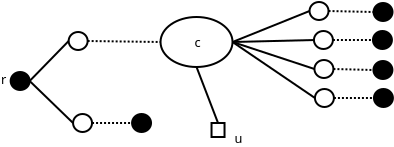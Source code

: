 <?xml version="1.0" encoding="UTF-8"?>
<dia:diagram xmlns:dia="http://www.lysator.liu.se/~alla/dia/">
  <dia:layer name="Hintergrund" visible="true">
    <dia:object type="Standard - Ellipse" version="0" id="O0">
      <dia:attribute name="obj_pos">
        <dia:point val="11.494,8.85"/>
      </dia:attribute>
      <dia:attribute name="obj_bb">
        <dia:rectangle val="11.444,8.8;15.144,11.4"/>
      </dia:attribute>
      <dia:attribute name="elem_corner">
        <dia:point val="11.494,8.85"/>
      </dia:attribute>
      <dia:attribute name="elem_width">
        <dia:real val="3.6"/>
      </dia:attribute>
      <dia:attribute name="elem_height">
        <dia:real val="2.5"/>
      </dia:attribute>
    </dia:object>
    <dia:object type="Standard - Ellipse" version="0" id="O1">
      <dia:attribute name="obj_pos">
        <dia:point val="4,11.6"/>
      </dia:attribute>
      <dia:attribute name="obj_bb">
        <dia:rectangle val="3.95,11.55;5,12.55"/>
      </dia:attribute>
      <dia:attribute name="elem_corner">
        <dia:point val="4,11.6"/>
      </dia:attribute>
      <dia:attribute name="elem_width">
        <dia:real val="0.95"/>
      </dia:attribute>
      <dia:attribute name="elem_height">
        <dia:real val="0.9"/>
      </dia:attribute>
      <dia:attribute name="inner_color">
        <dia:color val="#000000"/>
      </dia:attribute>
    </dia:object>
    <dia:object type="Standard - Ellipse" version="0" id="O2">
      <dia:attribute name="obj_pos">
        <dia:point val="6.9,9.6"/>
      </dia:attribute>
      <dia:attribute name="obj_bb">
        <dia:rectangle val="6.85,9.55;7.9,10.55"/>
      </dia:attribute>
      <dia:attribute name="elem_corner">
        <dia:point val="6.9,9.6"/>
      </dia:attribute>
      <dia:attribute name="elem_width">
        <dia:real val="0.95"/>
      </dia:attribute>
      <dia:attribute name="elem_height">
        <dia:real val="0.9"/>
      </dia:attribute>
    </dia:object>
    <dia:object type="Standard - Line" version="0" id="O3">
      <dia:attribute name="obj_pos">
        <dia:point val="4.95,12.05"/>
      </dia:attribute>
      <dia:attribute name="obj_bb">
        <dia:rectangle val="4.879,9.979;6.971,12.121"/>
      </dia:attribute>
      <dia:attribute name="conn_endpoints">
        <dia:point val="4.95,12.05"/>
        <dia:point val="6.9,10.05"/>
      </dia:attribute>
      <dia:attribute name="numcp">
        <dia:int val="1"/>
      </dia:attribute>
      <dia:connections>
        <dia:connection handle="0" to="O1" connection="4"/>
        <dia:connection handle="1" to="O2" connection="3"/>
      </dia:connections>
    </dia:object>
    <dia:object type="Standard - Line" version="0" id="O4">
      <dia:attribute name="obj_pos">
        <dia:point val="7.85,10.05"/>
      </dia:attribute>
      <dia:attribute name="obj_bb">
        <dia:rectangle val="7.799,9.999;11.545,10.151"/>
      </dia:attribute>
      <dia:attribute name="conn_endpoints">
        <dia:point val="7.85,10.05"/>
        <dia:point val="11.494,10.1"/>
      </dia:attribute>
      <dia:attribute name="numcp">
        <dia:int val="1"/>
      </dia:attribute>
      <dia:attribute name="line_style">
        <dia:enum val="4"/>
      </dia:attribute>
      <dia:connections>
        <dia:connection handle="0" to="O2" connection="4"/>
        <dia:connection handle="1" to="O0" connection="3"/>
      </dia:connections>
    </dia:object>
    <dia:object type="Standard - Ellipse" version="0" id="O5">
      <dia:attribute name="obj_pos">
        <dia:point val="7.12,13.7"/>
      </dia:attribute>
      <dia:attribute name="obj_bb">
        <dia:rectangle val="7.07,13.65;8.12,14.65"/>
      </dia:attribute>
      <dia:attribute name="elem_corner">
        <dia:point val="7.12,13.7"/>
      </dia:attribute>
      <dia:attribute name="elem_width">
        <dia:real val="0.95"/>
      </dia:attribute>
      <dia:attribute name="elem_height">
        <dia:real val="0.9"/>
      </dia:attribute>
    </dia:object>
    <dia:object type="Standard - Ellipse" version="0" id="O6">
      <dia:attribute name="obj_pos">
        <dia:point val="10.07,13.7"/>
      </dia:attribute>
      <dia:attribute name="obj_bb">
        <dia:rectangle val="10.02,13.65;11.07,14.65"/>
      </dia:attribute>
      <dia:attribute name="elem_corner">
        <dia:point val="10.07,13.7"/>
      </dia:attribute>
      <dia:attribute name="elem_width">
        <dia:real val="0.95"/>
      </dia:attribute>
      <dia:attribute name="elem_height">
        <dia:real val="0.9"/>
      </dia:attribute>
      <dia:attribute name="inner_color">
        <dia:color val="#000000"/>
      </dia:attribute>
    </dia:object>
    <dia:object type="Standard - Line" version="0" id="O7">
      <dia:attribute name="obj_pos">
        <dia:point val="4.95,12.05"/>
      </dia:attribute>
      <dia:attribute name="obj_bb">
        <dia:rectangle val="4.879,11.979;7.19,14.221"/>
      </dia:attribute>
      <dia:attribute name="conn_endpoints">
        <dia:point val="4.95,12.05"/>
        <dia:point val="7.12,14.15"/>
      </dia:attribute>
      <dia:attribute name="numcp">
        <dia:int val="1"/>
      </dia:attribute>
      <dia:connections>
        <dia:connection handle="0" to="O1" connection="4"/>
        <dia:connection handle="1" to="O5" connection="3"/>
      </dia:connections>
    </dia:object>
    <dia:object type="Standard - Line" version="0" id="O8">
      <dia:attribute name="obj_pos">
        <dia:point val="8.07,14.15"/>
      </dia:attribute>
      <dia:attribute name="obj_bb">
        <dia:rectangle val="8.02,14.1;10.12,14.2"/>
      </dia:attribute>
      <dia:attribute name="conn_endpoints">
        <dia:point val="8.07,14.15"/>
        <dia:point val="10.07,14.15"/>
      </dia:attribute>
      <dia:attribute name="numcp">
        <dia:int val="1"/>
      </dia:attribute>
      <dia:attribute name="line_style">
        <dia:enum val="4"/>
      </dia:attribute>
      <dia:connections>
        <dia:connection handle="0" to="O5" connection="4"/>
        <dia:connection handle="1" to="O6" connection="3"/>
      </dia:connections>
    </dia:object>
    <dia:object type="Standard - Text" version="0" id="O9">
      <dia:attribute name="obj_pos">
        <dia:point val="3.65,12.2"/>
      </dia:attribute>
      <dia:attribute name="obj_bb">
        <dia:rectangle val="3.544,11.587;3.756,12.387"/>
      </dia:attribute>
      <dia:attribute name="text">
        <dia:composite type="text">
          <dia:attribute name="string">
            <dia:string>#r#</dia:string>
          </dia:attribute>
          <dia:attribute name="font">
            <dia:font name="Helvetica"/>
          </dia:attribute>
          <dia:attribute name="height">
            <dia:real val="0.8"/>
          </dia:attribute>
          <dia:attribute name="pos">
            <dia:point val="3.65,12.2"/>
          </dia:attribute>
          <dia:attribute name="color">
            <dia:color val="#000000"/>
          </dia:attribute>
          <dia:attribute name="alignment">
            <dia:enum val="1"/>
          </dia:attribute>
        </dia:composite>
      </dia:attribute>
    </dia:object>
    <dia:object type="Standard - Text" version="0" id="O10">
      <dia:attribute name="obj_pos">
        <dia:point val="13.344,10.35"/>
      </dia:attribute>
      <dia:attribute name="obj_bb">
        <dia:rectangle val="13.168,9.687;13.57,10.637"/>
      </dia:attribute>
      <dia:attribute name="text">
        <dia:composite type="text">
          <dia:attribute name="string">
            <dia:string>#c#</dia:string>
          </dia:attribute>
          <dia:attribute name="font">
            <dia:font name="Helvetica"/>
          </dia:attribute>
          <dia:attribute name="height">
            <dia:real val="0.8"/>
          </dia:attribute>
          <dia:attribute name="pos">
            <dia:point val="13.344,10.35"/>
          </dia:attribute>
          <dia:attribute name="color">
            <dia:color val="#000000"/>
          </dia:attribute>
          <dia:attribute name="alignment">
            <dia:enum val="1"/>
          </dia:attribute>
        </dia:composite>
      </dia:attribute>
    </dia:object>
    <dia:object type="Standard - Line" version="0" id="O11">
      <dia:attribute name="obj_pos">
        <dia:point val="18.944,8.55"/>
      </dia:attribute>
      <dia:attribute name="obj_bb">
        <dia:rectangle val="15.029,8.485;19.009,10.165"/>
      </dia:attribute>
      <dia:attribute name="conn_endpoints">
        <dia:point val="18.944,8.55"/>
        <dia:point val="15.094,10.1"/>
      </dia:attribute>
      <dia:attribute name="numcp">
        <dia:int val="1"/>
      </dia:attribute>
      <dia:connections>
        <dia:connection handle="0" to="O12" connection="3"/>
        <dia:connection handle="1" to="O0" connection="4"/>
      </dia:connections>
    </dia:object>
    <dia:object type="Standard - Ellipse" version="0" id="O12">
      <dia:attribute name="obj_pos">
        <dia:point val="18.944,8.1"/>
      </dia:attribute>
      <dia:attribute name="obj_bb">
        <dia:rectangle val="18.894,8.05;19.944,9.05"/>
      </dia:attribute>
      <dia:attribute name="elem_corner">
        <dia:point val="18.944,8.1"/>
      </dia:attribute>
      <dia:attribute name="elem_width">
        <dia:real val="0.95"/>
      </dia:attribute>
      <dia:attribute name="elem_height">
        <dia:real val="0.9"/>
      </dia:attribute>
    </dia:object>
    <dia:object type="Standard - Ellipse" version="0" id="O13">
      <dia:attribute name="obj_pos">
        <dia:point val="22.144,8.15"/>
      </dia:attribute>
      <dia:attribute name="obj_bb">
        <dia:rectangle val="22.094,8.1;23.144,9.1"/>
      </dia:attribute>
      <dia:attribute name="elem_corner">
        <dia:point val="22.144,8.15"/>
      </dia:attribute>
      <dia:attribute name="elem_width">
        <dia:real val="0.95"/>
      </dia:attribute>
      <dia:attribute name="elem_height">
        <dia:real val="0.9"/>
      </dia:attribute>
      <dia:attribute name="inner_color">
        <dia:color val="#000000"/>
      </dia:attribute>
    </dia:object>
    <dia:object type="Standard - Line" version="0" id="O14">
      <dia:attribute name="obj_pos">
        <dia:point val="19.894,8.55"/>
      </dia:attribute>
      <dia:attribute name="obj_bb">
        <dia:rectangle val="19.843,8.499;22.195,8.651"/>
      </dia:attribute>
      <dia:attribute name="conn_endpoints">
        <dia:point val="19.894,8.55"/>
        <dia:point val="22.144,8.6"/>
      </dia:attribute>
      <dia:attribute name="numcp">
        <dia:int val="1"/>
      </dia:attribute>
      <dia:attribute name="line_style">
        <dia:enum val="4"/>
      </dia:attribute>
      <dia:connections>
        <dia:connection handle="0" to="O12" connection="4"/>
        <dia:connection handle="1" to="O13" connection="3"/>
      </dia:connections>
    </dia:object>
    <dia:object type="Standard - Ellipse" version="0" id="O15">
      <dia:attribute name="obj_pos">
        <dia:point val="19.164,9.55"/>
      </dia:attribute>
      <dia:attribute name="obj_bb">
        <dia:rectangle val="19.114,9.5;20.164,10.5"/>
      </dia:attribute>
      <dia:attribute name="elem_corner">
        <dia:point val="19.164,9.55"/>
      </dia:attribute>
      <dia:attribute name="elem_width">
        <dia:real val="0.95"/>
      </dia:attribute>
      <dia:attribute name="elem_height">
        <dia:real val="0.9"/>
      </dia:attribute>
    </dia:object>
    <dia:object type="Standard - Ellipse" version="0" id="O16">
      <dia:attribute name="obj_pos">
        <dia:point val="22.114,9.55"/>
      </dia:attribute>
      <dia:attribute name="obj_bb">
        <dia:rectangle val="22.064,9.5;23.114,10.5"/>
      </dia:attribute>
      <dia:attribute name="elem_corner">
        <dia:point val="22.114,9.55"/>
      </dia:attribute>
      <dia:attribute name="elem_width">
        <dia:real val="0.95"/>
      </dia:attribute>
      <dia:attribute name="elem_height">
        <dia:real val="0.9"/>
      </dia:attribute>
      <dia:attribute name="inner_color">
        <dia:color val="#000000"/>
      </dia:attribute>
    </dia:object>
    <dia:object type="Standard - Line" version="0" id="O17">
      <dia:attribute name="obj_pos">
        <dia:point val="15.094,10.1"/>
      </dia:attribute>
      <dia:attribute name="obj_bb">
        <dia:rectangle val="15.043,9.949;19.215,10.151"/>
      </dia:attribute>
      <dia:attribute name="conn_endpoints">
        <dia:point val="15.094,10.1"/>
        <dia:point val="19.164,10"/>
      </dia:attribute>
      <dia:attribute name="numcp">
        <dia:int val="1"/>
      </dia:attribute>
      <dia:connections>
        <dia:connection handle="0" to="O0" connection="4"/>
        <dia:connection handle="1" to="O15" connection="3"/>
      </dia:connections>
    </dia:object>
    <dia:object type="Standard - Line" version="0" id="O18">
      <dia:attribute name="obj_pos">
        <dia:point val="20.114,10"/>
      </dia:attribute>
      <dia:attribute name="obj_bb">
        <dia:rectangle val="20.064,9.95;22.164,10.05"/>
      </dia:attribute>
      <dia:attribute name="conn_endpoints">
        <dia:point val="20.114,10"/>
        <dia:point val="22.114,10"/>
      </dia:attribute>
      <dia:attribute name="numcp">
        <dia:int val="1"/>
      </dia:attribute>
      <dia:attribute name="line_style">
        <dia:enum val="4"/>
      </dia:attribute>
      <dia:connections>
        <dia:connection handle="0" to="O15" connection="4"/>
        <dia:connection handle="1" to="O16" connection="3"/>
      </dia:connections>
    </dia:object>
    <dia:object type="Standard - Ellipse" version="0" id="O19">
      <dia:attribute name="obj_pos">
        <dia:point val="19.214,12.45"/>
      </dia:attribute>
      <dia:attribute name="obj_bb">
        <dia:rectangle val="19.164,12.4;20.214,13.4"/>
      </dia:attribute>
      <dia:attribute name="elem_corner">
        <dia:point val="19.214,12.45"/>
      </dia:attribute>
      <dia:attribute name="elem_width">
        <dia:real val="0.95"/>
      </dia:attribute>
      <dia:attribute name="elem_height">
        <dia:real val="0.9"/>
      </dia:attribute>
    </dia:object>
    <dia:object type="Standard - Line" version="0" id="O20">
      <dia:attribute name="obj_pos">
        <dia:point val="15.094,10.1"/>
      </dia:attribute>
      <dia:attribute name="obj_bb">
        <dia:rectangle val="15.025,10.03;19.283,12.97"/>
      </dia:attribute>
      <dia:attribute name="conn_endpoints">
        <dia:point val="15.094,10.1"/>
        <dia:point val="19.214,12.9"/>
      </dia:attribute>
      <dia:attribute name="numcp">
        <dia:int val="1"/>
      </dia:attribute>
      <dia:connections>
        <dia:connection handle="0" to="O0" connection="4"/>
        <dia:connection handle="1" to="O19" connection="3"/>
      </dia:connections>
    </dia:object>
    <dia:object type="Standard - Ellipse" version="0" id="O21">
      <dia:attribute name="obj_pos">
        <dia:point val="22.164,12.45"/>
      </dia:attribute>
      <dia:attribute name="obj_bb">
        <dia:rectangle val="22.114,12.4;23.164,13.4"/>
      </dia:attribute>
      <dia:attribute name="elem_corner">
        <dia:point val="22.164,12.45"/>
      </dia:attribute>
      <dia:attribute name="elem_width">
        <dia:real val="0.95"/>
      </dia:attribute>
      <dia:attribute name="elem_height">
        <dia:real val="0.9"/>
      </dia:attribute>
      <dia:attribute name="inner_color">
        <dia:color val="#000000"/>
      </dia:attribute>
    </dia:object>
    <dia:object type="Standard - Line" version="0" id="O22">
      <dia:attribute name="obj_pos">
        <dia:point val="20.164,12.9"/>
      </dia:attribute>
      <dia:attribute name="obj_bb">
        <dia:rectangle val="20.114,12.85;22.214,12.95"/>
      </dia:attribute>
      <dia:attribute name="conn_endpoints">
        <dia:point val="20.164,12.9"/>
        <dia:point val="22.164,12.9"/>
      </dia:attribute>
      <dia:attribute name="numcp">
        <dia:int val="1"/>
      </dia:attribute>
      <dia:attribute name="line_style">
        <dia:enum val="4"/>
      </dia:attribute>
      <dia:connections>
        <dia:connection handle="0" to="O19" connection="4"/>
        <dia:connection handle="1" to="O21" connection="3"/>
      </dia:connections>
    </dia:object>
    <dia:object type="Standard - Line" version="0" id="O23">
      <dia:attribute name="obj_pos">
        <dia:point val="19.189,11.45"/>
      </dia:attribute>
      <dia:attribute name="obj_bb">
        <dia:rectangle val="15.031,10.037;19.252,11.513"/>
      </dia:attribute>
      <dia:attribute name="conn_endpoints">
        <dia:point val="19.189,11.45"/>
        <dia:point val="15.094,10.1"/>
      </dia:attribute>
      <dia:attribute name="numcp">
        <dia:int val="1"/>
      </dia:attribute>
      <dia:connections>
        <dia:connection handle="0" to="O24" connection="3"/>
        <dia:connection handle="1" to="O0" connection="4"/>
      </dia:connections>
    </dia:object>
    <dia:object type="Standard - Ellipse" version="0" id="O24">
      <dia:attribute name="obj_pos">
        <dia:point val="19.189,11"/>
      </dia:attribute>
      <dia:attribute name="obj_bb">
        <dia:rectangle val="19.139,10.95;20.189,11.95"/>
      </dia:attribute>
      <dia:attribute name="elem_corner">
        <dia:point val="19.189,11"/>
      </dia:attribute>
      <dia:attribute name="elem_width">
        <dia:real val="0.95"/>
      </dia:attribute>
      <dia:attribute name="elem_height">
        <dia:real val="0.9"/>
      </dia:attribute>
    </dia:object>
    <dia:object type="Standard - Ellipse" version="0" id="O25">
      <dia:attribute name="obj_pos">
        <dia:point val="22.139,11.05"/>
      </dia:attribute>
      <dia:attribute name="obj_bb">
        <dia:rectangle val="22.089,11;23.139,12"/>
      </dia:attribute>
      <dia:attribute name="elem_corner">
        <dia:point val="22.139,11.05"/>
      </dia:attribute>
      <dia:attribute name="elem_width">
        <dia:real val="0.95"/>
      </dia:attribute>
      <dia:attribute name="elem_height">
        <dia:real val="0.9"/>
      </dia:attribute>
      <dia:attribute name="inner_color">
        <dia:color val="#000000"/>
      </dia:attribute>
    </dia:object>
    <dia:object type="Standard - Line" version="0" id="O26">
      <dia:attribute name="obj_pos">
        <dia:point val="20.139,11.45"/>
      </dia:attribute>
      <dia:attribute name="obj_bb">
        <dia:rectangle val="20.088,11.399;22.19,11.551"/>
      </dia:attribute>
      <dia:attribute name="conn_endpoints">
        <dia:point val="20.139,11.45"/>
        <dia:point val="22.139,11.5"/>
      </dia:attribute>
      <dia:attribute name="numcp">
        <dia:int val="1"/>
      </dia:attribute>
      <dia:attribute name="line_style">
        <dia:enum val="4"/>
      </dia:attribute>
      <dia:connections>
        <dia:connection handle="0" to="O24" connection="4"/>
        <dia:connection handle="1" to="O25" connection="3"/>
      </dia:connections>
    </dia:object>
    <dia:object type="Standard - Box" version="0" id="O27">
      <dia:attribute name="obj_pos">
        <dia:point val="14.044,14.15"/>
      </dia:attribute>
      <dia:attribute name="obj_bb">
        <dia:rectangle val="13.994,14.1;14.744,14.9"/>
      </dia:attribute>
      <dia:attribute name="elem_corner">
        <dia:point val="14.044,14.15"/>
      </dia:attribute>
      <dia:attribute name="elem_width">
        <dia:real val="0.65"/>
      </dia:attribute>
      <dia:attribute name="elem_height">
        <dia:real val="0.7"/>
      </dia:attribute>
      <dia:attribute name="border_width">
        <dia:real val="0.1"/>
      </dia:attribute>
      <dia:attribute name="show_background">
        <dia:boolean val="true"/>
      </dia:attribute>
    </dia:object>
    <dia:object type="Standard - Line" version="0" id="O28">
      <dia:attribute name="obj_pos">
        <dia:point val="13.294,11.35"/>
      </dia:attribute>
      <dia:attribute name="obj_bb">
        <dia:rectangle val="13.23,11.285;14.434,14.215"/>
      </dia:attribute>
      <dia:attribute name="conn_endpoints">
        <dia:point val="13.294,11.35"/>
        <dia:point val="14.369,14.15"/>
      </dia:attribute>
      <dia:attribute name="numcp">
        <dia:int val="1"/>
      </dia:attribute>
      <dia:attribute name="line_width">
        <dia:real val="0.1"/>
      </dia:attribute>
      <dia:connections>
        <dia:connection handle="0" to="O0" connection="6"/>
        <dia:connection handle="1" to="O27" connection="1"/>
      </dia:connections>
    </dia:object>
    <dia:object type="Standard - Text" version="0" id="O29">
      <dia:attribute name="obj_pos">
        <dia:point val="15.394,15.15"/>
      </dia:attribute>
      <dia:attribute name="obj_bb">
        <dia:rectangle val="15.218,14.487;15.62,15.437"/>
      </dia:attribute>
      <dia:attribute name="text">
        <dia:composite type="text">
          <dia:attribute name="string">
            <dia:string>#u#</dia:string>
          </dia:attribute>
          <dia:attribute name="font">
            <dia:font name="Helvetica"/>
          </dia:attribute>
          <dia:attribute name="height">
            <dia:real val="0.8"/>
          </dia:attribute>
          <dia:attribute name="pos">
            <dia:point val="15.394,15.15"/>
          </dia:attribute>
          <dia:attribute name="color">
            <dia:color val="#000000"/>
          </dia:attribute>
          <dia:attribute name="alignment">
            <dia:enum val="1"/>
          </dia:attribute>
        </dia:composite>
      </dia:attribute>
    </dia:object>
  </dia:layer>
</dia:diagram>
